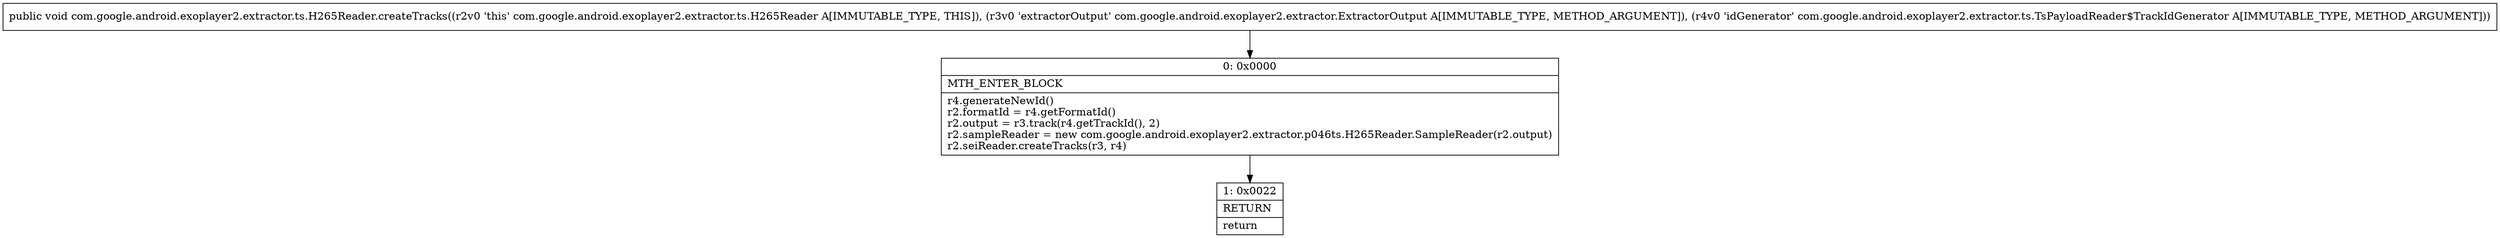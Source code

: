 digraph "CFG forcom.google.android.exoplayer2.extractor.ts.H265Reader.createTracks(Lcom\/google\/android\/exoplayer2\/extractor\/ExtractorOutput;Lcom\/google\/android\/exoplayer2\/extractor\/ts\/TsPayloadReader$TrackIdGenerator;)V" {
Node_0 [shape=record,label="{0\:\ 0x0000|MTH_ENTER_BLOCK\l|r4.generateNewId()\lr2.formatId = r4.getFormatId()\lr2.output = r3.track(r4.getTrackId(), 2)\lr2.sampleReader = new com.google.android.exoplayer2.extractor.p046ts.H265Reader.SampleReader(r2.output)\lr2.seiReader.createTracks(r3, r4)\l}"];
Node_1 [shape=record,label="{1\:\ 0x0022|RETURN\l|return\l}"];
MethodNode[shape=record,label="{public void com.google.android.exoplayer2.extractor.ts.H265Reader.createTracks((r2v0 'this' com.google.android.exoplayer2.extractor.ts.H265Reader A[IMMUTABLE_TYPE, THIS]), (r3v0 'extractorOutput' com.google.android.exoplayer2.extractor.ExtractorOutput A[IMMUTABLE_TYPE, METHOD_ARGUMENT]), (r4v0 'idGenerator' com.google.android.exoplayer2.extractor.ts.TsPayloadReader$TrackIdGenerator A[IMMUTABLE_TYPE, METHOD_ARGUMENT])) }"];
MethodNode -> Node_0;
Node_0 -> Node_1;
}

